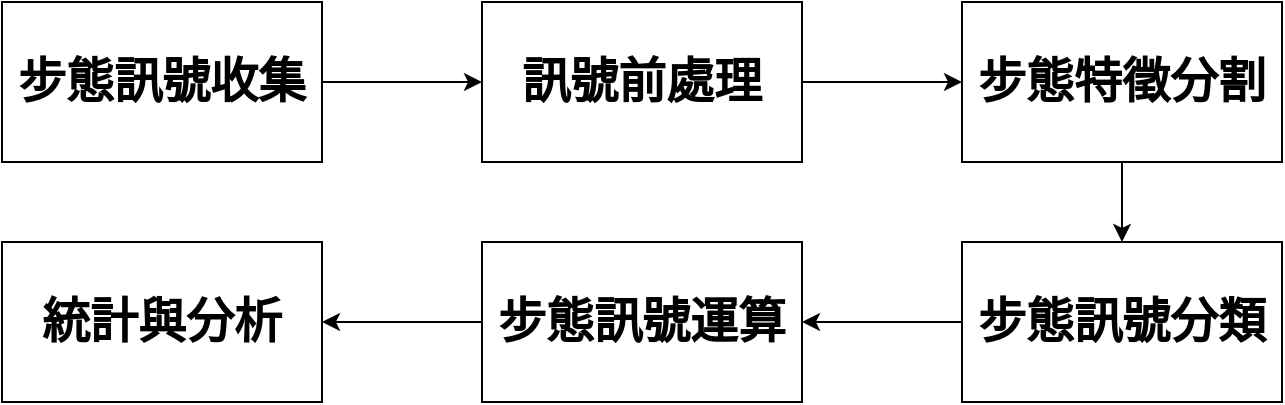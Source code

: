 <mxfile version="21.1.4" type="device">
  <diagram id="q4VRWnxfDJfh8rOWypz9" name="第 1 页">
    <mxGraphModel dx="1651" dy="880" grid="1" gridSize="10" guides="1" tooltips="1" connect="1" arrows="1" fold="1" page="1" pageScale="1" pageWidth="827" pageHeight="1169" math="0" shadow="0">
      <root>
        <mxCell id="0" />
        <mxCell id="1" parent="0" />
        <mxCell id="4ZdUlscNkUwUR_9J6KA_-2" value="&lt;h1&gt;步態訊號收集&lt;/h1&gt;" style="rounded=0;whiteSpace=wrap;html=1;labelBackgroundColor=default;strokeColor=default;fontFamily=Helvetica;fontSize=12;fontColor=default;fillColor=default;" vertex="1" parent="1">
          <mxGeometry y="160" width="160" height="80" as="geometry" />
        </mxCell>
        <mxCell id="4ZdUlscNkUwUR_9J6KA_-3" value="" style="endArrow=classic;html=1;rounded=0;fontFamily=Helvetica;fontSize=12;fontColor=default;exitX=1;exitY=0.5;exitDx=0;exitDy=0;entryX=0;entryY=0.5;entryDx=0;entryDy=0;" edge="1" parent="1" source="4ZdUlscNkUwUR_9J6KA_-2" target="4ZdUlscNkUwUR_9J6KA_-5">
          <mxGeometry width="50" height="50" relative="1" as="geometry">
            <mxPoint x="170" y="280" as="sourcePoint" />
            <mxPoint x="170" y="330" as="targetPoint" />
          </mxGeometry>
        </mxCell>
        <mxCell id="4ZdUlscNkUwUR_9J6KA_-4" value="" style="edgeStyle=orthogonalEdgeStyle;rounded=0;orthogonalLoop=1;jettySize=auto;html=1;fontFamily=Helvetica;fontSize=12;fontColor=default;entryX=0;entryY=0.5;entryDx=0;entryDy=0;" edge="1" parent="1" source="4ZdUlscNkUwUR_9J6KA_-5" target="4ZdUlscNkUwUR_9J6KA_-6">
          <mxGeometry relative="1" as="geometry" />
        </mxCell>
        <mxCell id="4ZdUlscNkUwUR_9J6KA_-5" value="&lt;h1&gt;訊號前處理&lt;/h1&gt;" style="rounded=0;whiteSpace=wrap;html=1;labelBackgroundColor=default;strokeColor=default;fontFamily=Helvetica;fontSize=12;fontColor=default;fillColor=default;" vertex="1" parent="1">
          <mxGeometry x="240" y="160" width="160" height="80" as="geometry" />
        </mxCell>
        <mxCell id="4ZdUlscNkUwUR_9J6KA_-6" value="&lt;h1&gt;步態特徵分割&lt;/h1&gt;" style="rounded=0;whiteSpace=wrap;html=1;labelBackgroundColor=default;strokeColor=default;fontFamily=Helvetica;fontSize=12;fontColor=default;fillColor=default;" vertex="1" parent="1">
          <mxGeometry x="480" y="160" width="160" height="80" as="geometry" />
        </mxCell>
        <mxCell id="4ZdUlscNkUwUR_9J6KA_-7" value="" style="endArrow=classic;html=1;rounded=0;fontFamily=Helvetica;fontSize=12;fontColor=default;exitX=0.5;exitY=1;exitDx=0;exitDy=0;entryX=0.5;entryY=0;entryDx=0;entryDy=0;" edge="1" parent="1" source="4ZdUlscNkUwUR_9J6KA_-6" target="4ZdUlscNkUwUR_9J6KA_-8">
          <mxGeometry width="50" height="50" relative="1" as="geometry">
            <mxPoint x="130" y="480" as="sourcePoint" />
            <mxPoint x="130" y="530" as="targetPoint" />
          </mxGeometry>
        </mxCell>
        <mxCell id="4ZdUlscNkUwUR_9J6KA_-8" value="&lt;h1&gt;步態訊號分類&lt;/h1&gt;" style="rounded=0;whiteSpace=wrap;html=1;labelBackgroundColor=default;strokeColor=default;fontFamily=Helvetica;fontSize=12;fontColor=default;fillColor=default;" vertex="1" parent="1">
          <mxGeometry x="480" y="280" width="160" height="80" as="geometry" />
        </mxCell>
        <mxCell id="4ZdUlscNkUwUR_9J6KA_-9" value="" style="edgeStyle=orthogonalEdgeStyle;rounded=0;orthogonalLoop=1;jettySize=auto;html=1;fontFamily=Helvetica;fontSize=12;fontColor=default;exitX=0;exitY=0.5;exitDx=0;exitDy=0;" edge="1" parent="1" source="4ZdUlscNkUwUR_9J6KA_-8" target="4ZdUlscNkUwUR_9J6KA_-10">
          <mxGeometry relative="1" as="geometry">
            <mxPoint x="700" y="340" as="sourcePoint" />
          </mxGeometry>
        </mxCell>
        <mxCell id="4ZdUlscNkUwUR_9J6KA_-10" value="&lt;h1&gt;步態訊號運算&lt;/h1&gt;" style="rounded=0;whiteSpace=wrap;html=1;labelBackgroundColor=default;strokeColor=default;fontFamily=Helvetica;fontSize=12;fontColor=default;fillColor=default;" vertex="1" parent="1">
          <mxGeometry x="240" y="280" width="160" height="80" as="geometry" />
        </mxCell>
        <mxCell id="4ZdUlscNkUwUR_9J6KA_-11" value="&lt;h1&gt;統計與分析&lt;/h1&gt;" style="rounded=0;whiteSpace=wrap;html=1;labelBackgroundColor=default;strokeColor=default;fontFamily=Helvetica;fontSize=12;fontColor=default;fillColor=default;" vertex="1" parent="1">
          <mxGeometry y="280" width="160" height="80" as="geometry" />
        </mxCell>
        <mxCell id="4ZdUlscNkUwUR_9J6KA_-12" style="edgeStyle=orthogonalEdgeStyle;rounded=0;orthogonalLoop=1;jettySize=auto;html=1;exitX=0;exitY=0.5;exitDx=0;exitDy=0;fontFamily=Helvetica;fontSize=12;fontColor=default;entryX=1;entryY=0.5;entryDx=0;entryDy=0;" edge="1" parent="1" source="4ZdUlscNkUwUR_9J6KA_-10" target="4ZdUlscNkUwUR_9J6KA_-11">
          <mxGeometry relative="1" as="geometry" />
        </mxCell>
      </root>
    </mxGraphModel>
  </diagram>
</mxfile>
